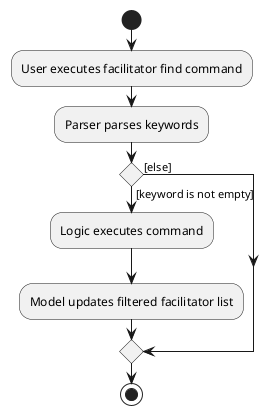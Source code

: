@startuml
start
:User executes facilitator find command;
:Parser parses keywords;
if () then ([keyword is not empty])
    :Logic executes command;
    :Model updates filtered facilitator list;
else ([else])
endif
stop
@enduml
